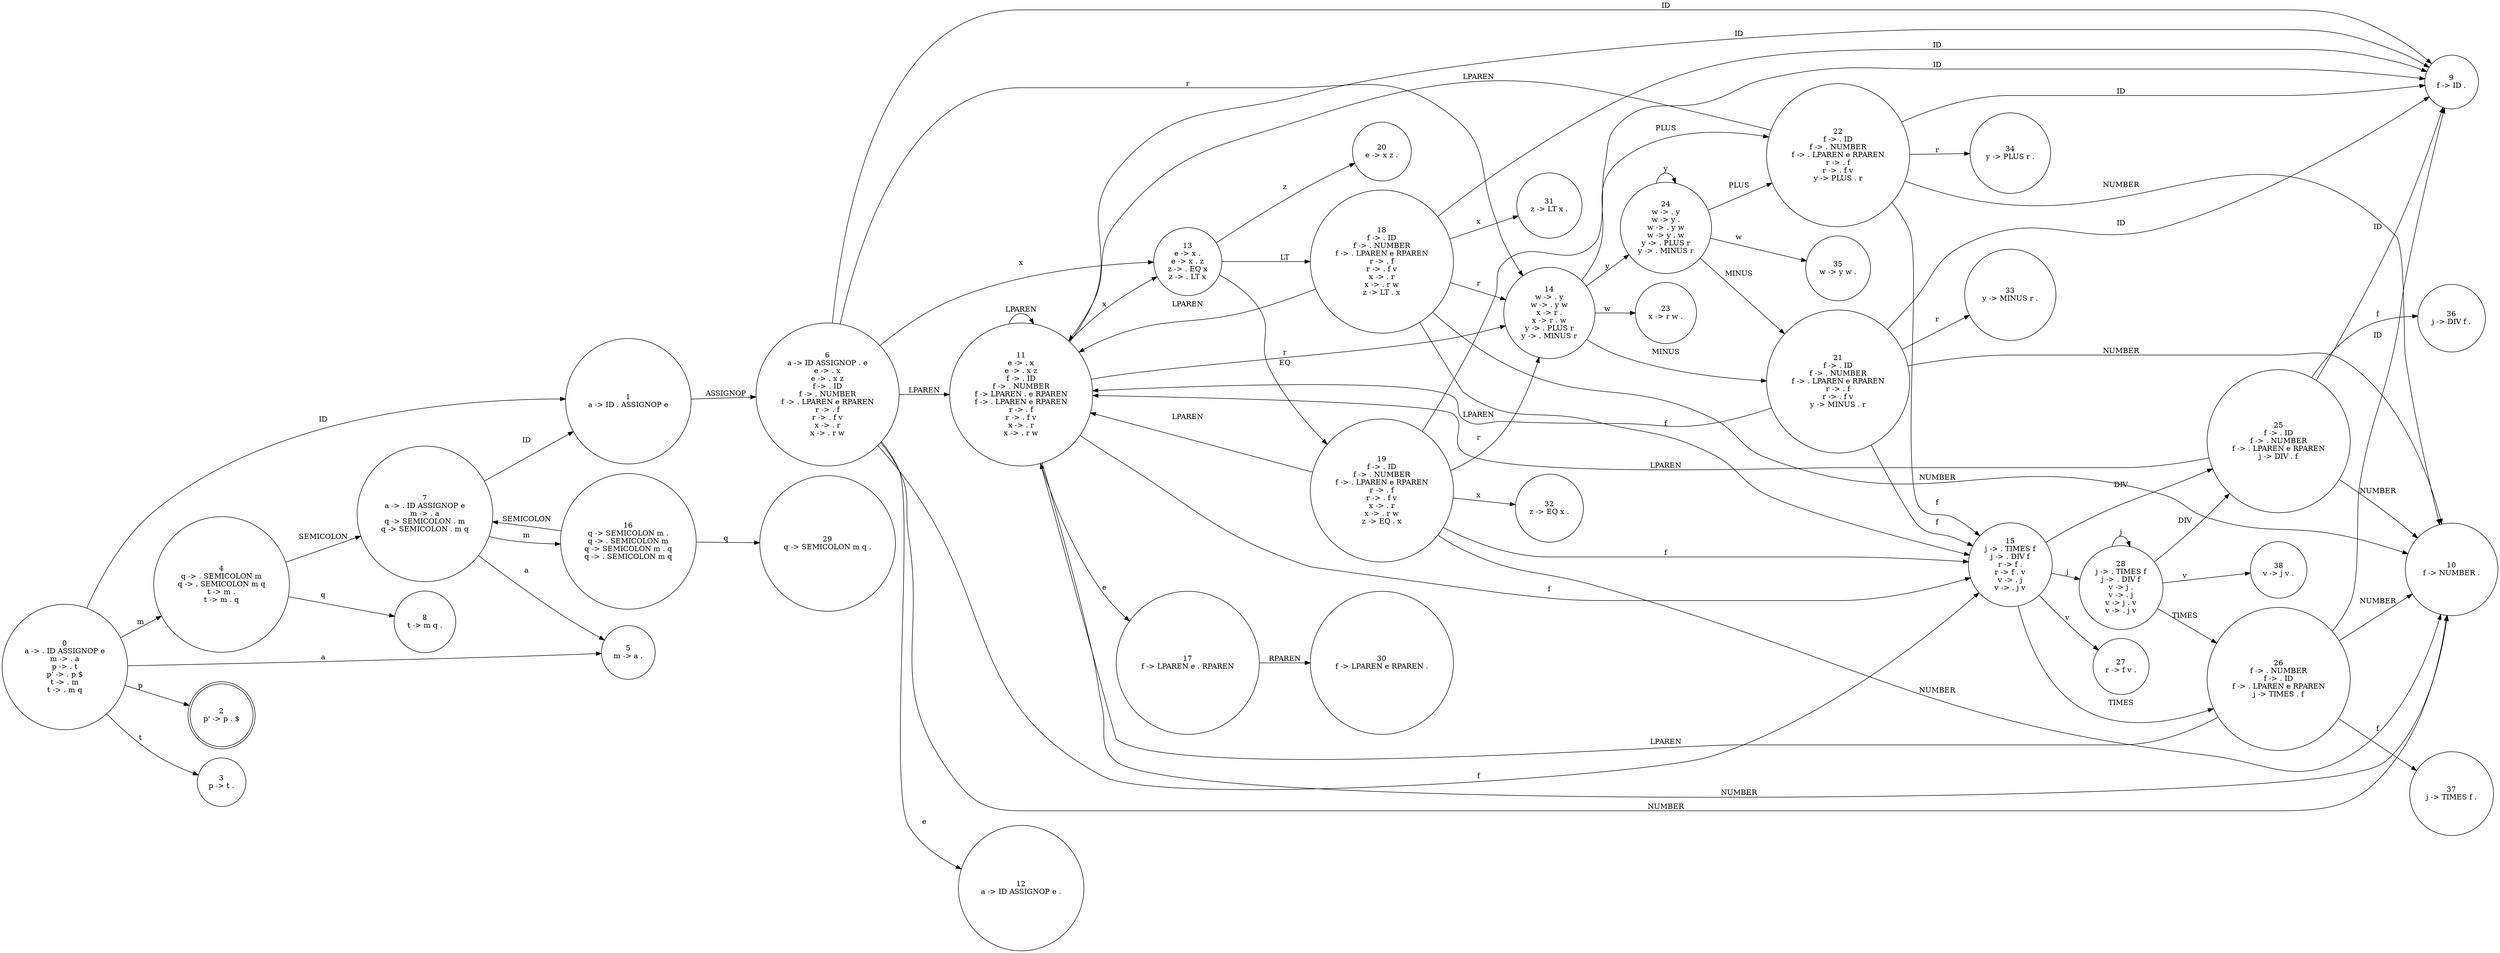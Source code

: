 // LR0
digraph {
	rankdir=LR
	0 [label="0
a -> . ID ASSIGNOP e
m -> . a
p -> . t
p' -> . p $
t -> . m
t -> . m q" shape=circle]
	1 [label="1
a -> ID . ASSIGNOP e" shape=circle]
	6 [label="6
a -> ID ASSIGNOP . e
e -> . x
e -> . x z
f -> . ID
f -> . NUMBER
f -> . LPAREN e RPAREN
r -> . f
r -> . f v
x -> . r
x -> . r w" shape=circle]
	9 [label="9
f -> ID ." shape=circle]
	6 -> 9 [label=ID]
	10 [label="10
f -> NUMBER ." shape=circle]
	6 -> 10 [label=NUMBER]
	11 [label="11
e -> . x
e -> . x z
f -> . ID
f -> . NUMBER
f -> LPAREN . e RPAREN
f -> . LPAREN e RPAREN
r -> . f
r -> . f v
x -> . r
x -> . r w" shape=circle]
	11 -> 9 [label=ID]
	11 -> 10 [label=NUMBER]
	11 -> 11 [label=LPAREN]
	17 [label="17
f -> LPAREN e . RPAREN" shape=circle]
	30 [label="30
f -> LPAREN e RPAREN ." shape=circle]
	17 -> 30 [label=RPAREN]
	11 -> 17 [label=e]
	13 [label="13
e -> x .
e -> x . z
z -> . EQ x
z -> . LT x" shape=circle]
	18 [label="18
f -> . ID
f -> . NUMBER
f -> . LPAREN e RPAREN
r -> . f
r -> . f v
x -> . r
x -> . r w
z -> LT . x" shape=circle]
	18 -> 9 [label=ID]
	18 -> 10 [label=NUMBER]
	18 -> 11 [label=LPAREN]
	31 [label="31
z -> LT x ." shape=circle]
	18 -> 31 [label=x]
	14 [label="14
w -> . y
w -> . y w
x -> r .
x -> r . w
y -> . PLUS r
y -> . MINUS r" shape=circle]
	21 [label="21
f -> . ID
f -> . NUMBER
f -> . LPAREN e RPAREN
r -> . f
r -> . f v
y -> MINUS . r" shape=circle]
	21 -> 9 [label=ID]
	21 -> 10 [label=NUMBER]
	21 -> 11 [label=LPAREN]
	33 [label="33
y -> MINUS r ." shape=circle]
	21 -> 33 [label=r]
	15 [label="15
j -> . TIMES f
j -> . DIV f
r -> f .
r -> f . v
v -> . j
v -> . j v" shape=circle]
	25 [label="25
f -> . ID
f -> . NUMBER
f -> . LPAREN e RPAREN
j -> DIV . f" shape=circle]
	25 -> 9 [label=ID]
	25 -> 10 [label=NUMBER]
	25 -> 11 [label=LPAREN]
	36 [label="36
j -> DIV f ." shape=circle]
	25 -> 36 [label=f]
	15 -> 25 [label=DIV]
	26 [label="26
f -> . NUMBER
f -> . ID
f -> . LPAREN e RPAREN
j -> TIMES . f" shape=circle]
	26 -> 9 [label=ID]
	26 -> 10 [label=NUMBER]
	26 -> 11 [label=LPAREN]
	37 [label="37
j -> TIMES f ." shape=circle]
	26 -> 37 [label=f]
	15 -> 26 [label=TIMES]
	27 [label="27
r -> f v ." shape=circle]
	15 -> 27 [label=v]
	28 [label="28
j -> . TIMES f
j -> . DIV f
v -> j .
v -> . j
v -> j . v
v -> . j v" shape=circle]
	28 -> 25 [label=DIV]
	28 -> 26 [label=TIMES]
	38 [label="38
v -> j v ." shape=circle]
	28 -> 38 [label=v]
	28 -> 28 [label=j]
	15 -> 28 [label=j]
	21 -> 15 [label=f]
	14 -> 21 [label=MINUS]
	22 [label="22
f -> . ID
f -> . NUMBER
f -> . LPAREN e RPAREN
r -> . f
r -> . f v
y -> PLUS . r" shape=circle]
	22 -> 9 [label=ID]
	22 -> 10 [label=NUMBER]
	22 -> 11 [label=LPAREN]
	34 [label="34
y -> PLUS r ." shape=circle]
	22 -> 34 [label=r]
	22 -> 15 [label=f]
	14 -> 22 [label=PLUS]
	23 [label="23
x -> r w ." shape=circle]
	14 -> 23 [label=w]
	24 [label="24
w -> . y
w -> y .
w -> . y w
w -> y . w
y -> . PLUS r
y -> . MINUS r" shape=circle]
	24 -> 21 [label=MINUS]
	24 -> 22 [label=PLUS]
	35 [label="35
w -> y w ." shape=circle]
	24 -> 35 [label=w]
	24 -> 24 [label=y]
	14 -> 24 [label=y]
	18 -> 14 [label=r]
	18 -> 15 [label=f]
	13 -> 18 [label=LT]
	19 [label="19
f -> . ID
f -> . NUMBER
f -> . LPAREN e RPAREN
r -> . f
r -> . f v
x -> . r
x -> . r w
z -> EQ . x" shape=circle]
	19 -> 9 [label=ID]
	19 -> 10 [label=NUMBER]
	19 -> 11 [label=LPAREN]
	32 [label="32
z -> EQ x ." shape=circle]
	19 -> 32 [label=x]
	19 -> 14 [label=r]
	19 -> 15 [label=f]
	13 -> 19 [label=EQ]
	20 [label="20
e -> x z ." shape=circle]
	13 -> 20 [label=z]
	11 -> 13 [label=x]
	11 -> 14 [label=r]
	11 -> 15 [label=f]
	6 -> 11 [label=LPAREN]
	12 [label="12
a -> ID ASSIGNOP e ." shape=circle]
	6 -> 12 [label=e]
	6 -> 13 [label=x]
	6 -> 14 [label=r]
	6 -> 15 [label=f]
	1 -> 6 [label=ASSIGNOP]
	0 -> 1 [label=ID]
	2 [label="2
p' -> p . $" shape=doublecircle]
	0 -> 2 [label=p]
	3 [label="3
p -> t ." shape=circle]
	0 -> 3 [label=t]
	4 [label="4
q -> . SEMICOLON m
q -> . SEMICOLON m q
t -> m .
t -> m . q" shape=circle]
	7 [label="7
a -> . ID ASSIGNOP e
m -> . a
q -> SEMICOLON . m
q -> SEMICOLON . m q" shape=circle]
	7 -> 1 [label=ID]
	16 [label="16
q -> SEMICOLON m .
q -> . SEMICOLON m
q -> SEMICOLON m . q
q -> . SEMICOLON m q" shape=circle]
	16 -> 7 [label=SEMICOLON]
	29 [label="29
q -> SEMICOLON m q ." shape=circle]
	16 -> 29 [label=q]
	7 -> 16 [label=m]
	5 [label="5
m -> a ." shape=circle]
	7 -> 5 [label=a]
	4 -> 7 [label=SEMICOLON]
	8 [label="8
t -> m q ." shape=circle]
	4 -> 8 [label=q]
	0 -> 4 [label=m]
	0 -> 5 [label=a]
}
